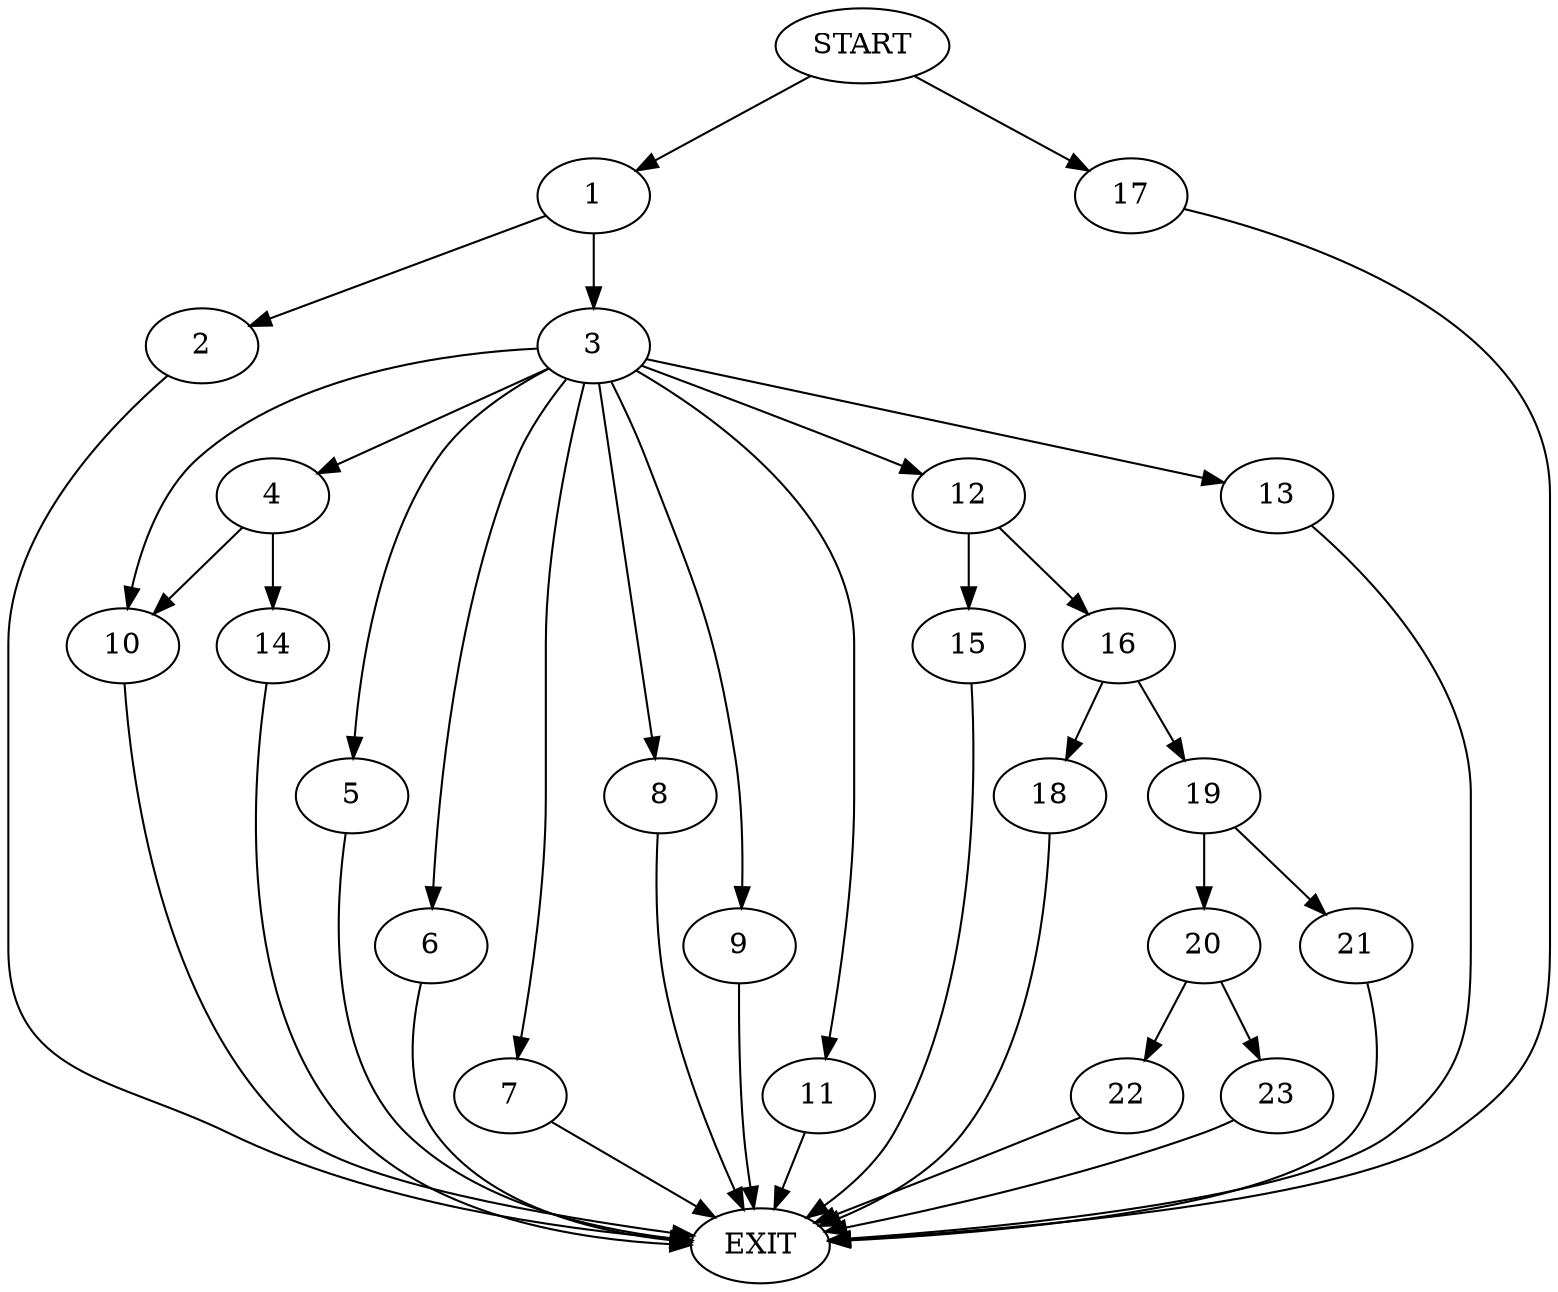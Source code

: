 digraph {
0 [label="START"]
24 [label="EXIT"]
0 -> 1
1 -> 2
1 -> 3
2 -> 24
3 -> 4
3 -> 5
3 -> 6
3 -> 7
3 -> 8
3 -> 9
3 -> 10
3 -> 11
3 -> 12
3 -> 13
5 -> 24
9 -> 24
7 -> 24
4 -> 10
4 -> 14
13 -> 24
12 -> 15
12 -> 16
6 -> 24
10 -> 24
11 -> 24
8 -> 24
0 -> 17
17 -> 24
15 -> 24
16 -> 18
16 -> 19
18 -> 24
19 -> 20
19 -> 21
21 -> 24
20 -> 22
20 -> 23
22 -> 24
23 -> 24
14 -> 24
}

